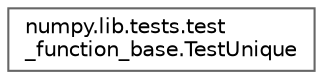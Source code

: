 digraph "Graphical Class Hierarchy"
{
 // LATEX_PDF_SIZE
  bgcolor="transparent";
  edge [fontname=Helvetica,fontsize=10,labelfontname=Helvetica,labelfontsize=10];
  node [fontname=Helvetica,fontsize=10,shape=box,height=0.2,width=0.4];
  rankdir="LR";
  Node0 [id="Node000000",label="numpy.lib.tests.test\l_function_base.TestUnique",height=0.2,width=0.4,color="grey40", fillcolor="white", style="filled",URL="$d0/dbc/classnumpy_1_1lib_1_1tests_1_1test__function__base_1_1TestUnique.html",tooltip=" "];
}
